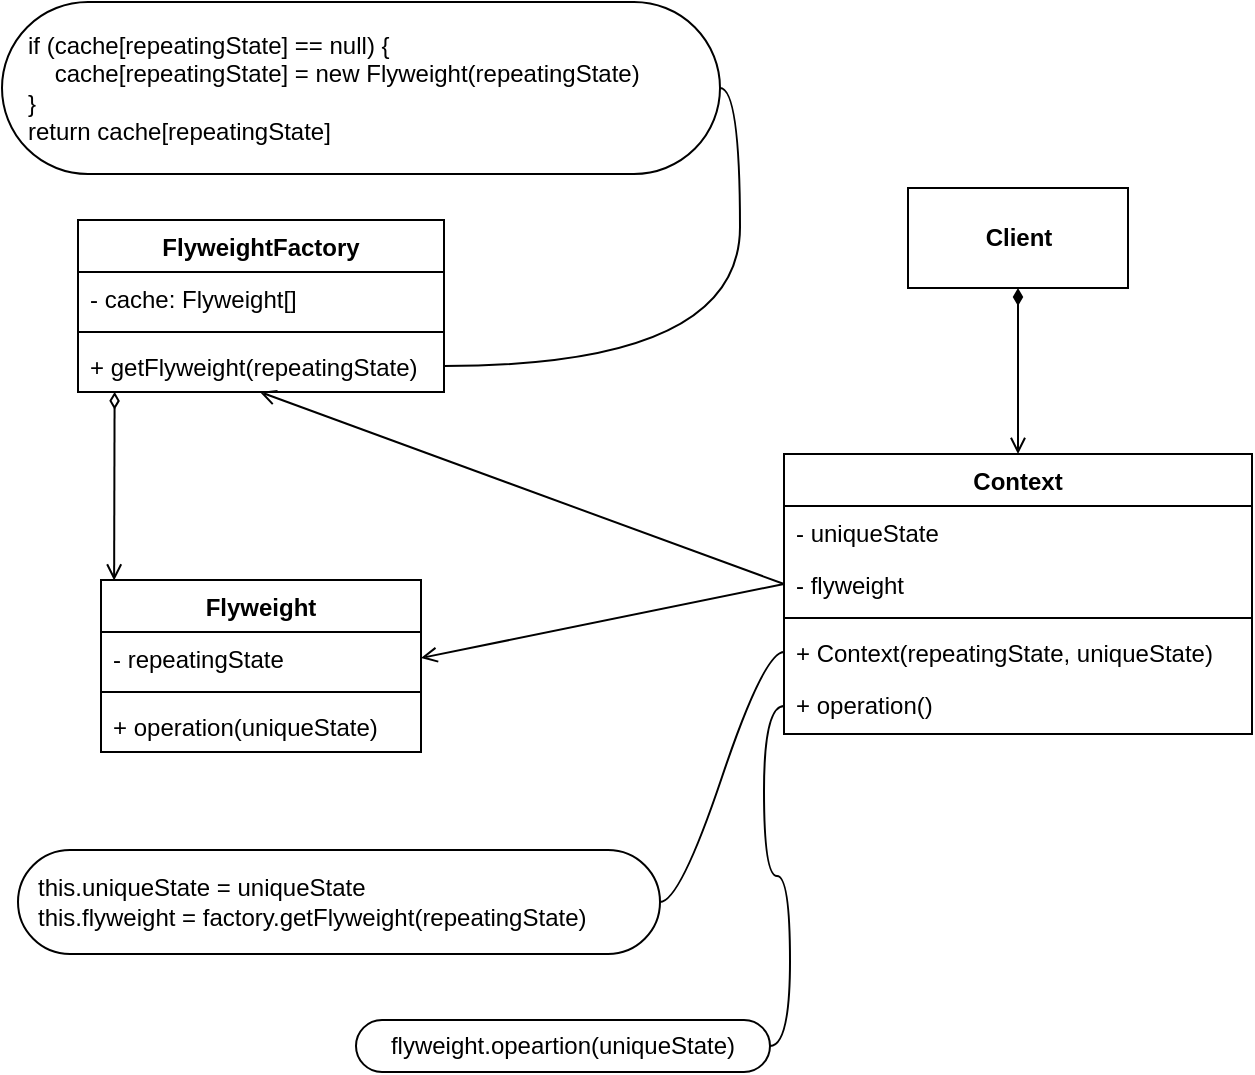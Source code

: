 <mxfile>
    <diagram id="7HFPESVkYezrgBKqw3kk" name="Standard">
        <mxGraphModel dx="997" dy="781" grid="0" gridSize="10" guides="1" tooltips="1" connect="1" arrows="1" fold="1" page="1" pageScale="1" pageWidth="827" pageHeight="1169" math="0" shadow="0">
            <root>
                <mxCell id="0"/>
                <mxCell id="1" parent="0"/>
                <mxCell id="9" style="edgeStyle=none;html=1;exitX=0.5;exitY=1;exitDx=0;exitDy=0;entryX=0.5;entryY=0;entryDx=0;entryDy=0;endArrow=open;endFill=0;startArrow=diamondThin;startFill=1;shadow=0;" parent="1" source="2" target="3" edge="1">
                    <mxGeometry relative="1" as="geometry"/>
                </mxCell>
                <mxCell id="2" value="Client" style="html=1;fontStyle=1" parent="1" vertex="1">
                    <mxGeometry x="554" y="143" width="110" height="50" as="geometry"/>
                </mxCell>
                <mxCell id="3" value="Context" style="swimlane;fontStyle=1;align=center;verticalAlign=top;childLayout=stackLayout;horizontal=1;startSize=26;horizontalStack=0;resizeParent=1;resizeParentMax=0;resizeLast=0;collapsible=1;marginBottom=0;" parent="1" vertex="1">
                    <mxGeometry x="492" y="276" width="234" height="140" as="geometry"/>
                </mxCell>
                <mxCell id="4" value="- uniqueState" style="text;strokeColor=none;fillColor=none;align=left;verticalAlign=top;spacingLeft=4;spacingRight=4;overflow=hidden;rotatable=0;points=[[0,0.5],[1,0.5]];portConstraint=eastwest;" parent="3" vertex="1">
                    <mxGeometry y="26" width="234" height="26" as="geometry"/>
                </mxCell>
                <mxCell id="7" value="- flyweight" style="text;strokeColor=none;fillColor=none;align=left;verticalAlign=top;spacingLeft=4;spacingRight=4;overflow=hidden;rotatable=0;points=[[0,0.5],[1,0.5]];portConstraint=eastwest;" parent="3" vertex="1">
                    <mxGeometry y="52" width="234" height="26" as="geometry"/>
                </mxCell>
                <mxCell id="5" value="" style="line;strokeWidth=1;fillColor=none;align=left;verticalAlign=middle;spacingTop=-1;spacingLeft=3;spacingRight=3;rotatable=0;labelPosition=right;points=[];portConstraint=eastwest;" parent="3" vertex="1">
                    <mxGeometry y="78" width="234" height="8" as="geometry"/>
                </mxCell>
                <mxCell id="8" value="+ Context(repeatingState, uniqueState)" style="text;strokeColor=none;fillColor=none;align=left;verticalAlign=top;spacingLeft=4;spacingRight=4;overflow=hidden;rotatable=0;points=[[0,0.5],[1,0.5]];portConstraint=eastwest;" parent="3" vertex="1">
                    <mxGeometry y="86" width="234" height="26" as="geometry"/>
                </mxCell>
                <mxCell id="6" value="+ operation()" style="text;strokeColor=none;fillColor=none;align=left;verticalAlign=top;spacingLeft=4;spacingRight=4;overflow=hidden;rotatable=0;points=[[0,0.5],[1,0.5]];portConstraint=eastwest;" parent="3" vertex="1">
                    <mxGeometry y="112" width="234" height="28" as="geometry"/>
                </mxCell>
                <mxCell id="10" value="this.uniqueState = uniqueState&lt;br&gt;this.flyweight = factory.getFlyweight(repeatingState)" style="whiteSpace=wrap;html=1;rounded=1;arcSize=50;align=left;verticalAlign=middle;strokeWidth=1;autosize=1;spacing=10;treeFolding=1;treeMoving=1;newEdgeStyle={&quot;edgeStyle&quot;:&quot;entityRelationEdgeStyle&quot;,&quot;startArrow&quot;:&quot;none&quot;,&quot;endArrow&quot;:&quot;none&quot;,&quot;segment&quot;:10,&quot;curved&quot;:1};" parent="1" vertex="1">
                    <mxGeometry x="109" y="474" width="321" height="52" as="geometry"/>
                </mxCell>
                <mxCell id="11" value="" style="edgeStyle=entityRelationEdgeStyle;startArrow=none;endArrow=none;segment=10;curved=1;exitX=0;exitY=0.5;exitDx=0;exitDy=0;" parent="1" source="8" target="10" edge="1">
                    <mxGeometry relative="1" as="geometry">
                        <mxPoint x="389" y="368" as="sourcePoint"/>
                    </mxGeometry>
                </mxCell>
                <mxCell id="12" value="flyweight.opeartion(uniqueState)" style="whiteSpace=wrap;html=1;rounded=1;arcSize=50;align=center;verticalAlign=middle;strokeWidth=1;autosize=1;spacing=4;treeFolding=1;treeMoving=1;newEdgeStyle={&quot;edgeStyle&quot;:&quot;entityRelationEdgeStyle&quot;,&quot;startArrow&quot;:&quot;none&quot;,&quot;endArrow&quot;:&quot;none&quot;,&quot;segment&quot;:10,&quot;curved&quot;:1};" parent="1" vertex="1">
                    <mxGeometry x="278" y="559" width="207" height="26" as="geometry"/>
                </mxCell>
                <mxCell id="13" value="" style="edgeStyle=entityRelationEdgeStyle;startArrow=none;endArrow=none;segment=10;curved=1;exitX=0;exitY=0.5;exitDx=0;exitDy=0;" parent="1" source="6" target="12" edge="1">
                    <mxGeometry relative="1" as="geometry">
                        <mxPoint x="447" y="423.5" as="sourcePoint"/>
                    </mxGeometry>
                </mxCell>
                <mxCell id="14" value="Flyweight" style="swimlane;fontStyle=1;align=center;verticalAlign=top;childLayout=stackLayout;horizontal=1;startSize=26;horizontalStack=0;resizeParent=1;resizeParentMax=0;resizeLast=0;collapsible=1;marginBottom=0;" parent="1" vertex="1">
                    <mxGeometry x="150.5" y="339" width="160" height="86" as="geometry"/>
                </mxCell>
                <mxCell id="15" value="- repeatingState" style="text;strokeColor=none;fillColor=none;align=left;verticalAlign=top;spacingLeft=4;spacingRight=4;overflow=hidden;rotatable=0;points=[[0,0.5],[1,0.5]];portConstraint=eastwest;" parent="14" vertex="1">
                    <mxGeometry y="26" width="160" height="26" as="geometry"/>
                </mxCell>
                <mxCell id="16" value="" style="line;strokeWidth=1;fillColor=none;align=left;verticalAlign=middle;spacingTop=-1;spacingLeft=3;spacingRight=3;rotatable=0;labelPosition=right;points=[];portConstraint=eastwest;" parent="14" vertex="1">
                    <mxGeometry y="52" width="160" height="8" as="geometry"/>
                </mxCell>
                <mxCell id="17" value="+ operation(uniqueState)" style="text;strokeColor=none;fillColor=none;align=left;verticalAlign=top;spacingLeft=4;spacingRight=4;overflow=hidden;rotatable=0;points=[[0,0.5],[1,0.5]];portConstraint=eastwest;" parent="14" vertex="1">
                    <mxGeometry y="60" width="160" height="26" as="geometry"/>
                </mxCell>
                <mxCell id="25" style="edgeStyle=none;html=1;exitX=0.1;exitY=0.998;exitDx=0;exitDy=0;startArrow=diamondThin;startFill=0;endArrow=open;endFill=0;exitPerimeter=0;entryX=0.041;entryY=0.003;entryDx=0;entryDy=0;entryPerimeter=0;" parent="1" source="21" target="14" edge="1">
                    <mxGeometry relative="1" as="geometry">
                        <mxPoint x="157" y="338" as="targetPoint"/>
                    </mxGeometry>
                </mxCell>
                <mxCell id="18" value="FlyweightFactory" style="swimlane;fontStyle=1;align=center;verticalAlign=top;childLayout=stackLayout;horizontal=1;startSize=26;horizontalStack=0;resizeParent=1;resizeParentMax=0;resizeLast=0;collapsible=1;marginBottom=0;" parent="1" vertex="1">
                    <mxGeometry x="139" y="159" width="183" height="86" as="geometry"/>
                </mxCell>
                <mxCell id="19" value="- cache: Flyweight[]" style="text;strokeColor=none;fillColor=none;align=left;verticalAlign=top;spacingLeft=4;spacingRight=4;overflow=hidden;rotatable=0;points=[[0,0.5],[1,0.5]];portConstraint=eastwest;" parent="18" vertex="1">
                    <mxGeometry y="26" width="183" height="26" as="geometry"/>
                </mxCell>
                <mxCell id="20" value="" style="line;strokeWidth=1;fillColor=none;align=left;verticalAlign=middle;spacingTop=-1;spacingLeft=3;spacingRight=3;rotatable=0;labelPosition=right;points=[];portConstraint=eastwest;" parent="18" vertex="1">
                    <mxGeometry y="52" width="183" height="8" as="geometry"/>
                </mxCell>
                <mxCell id="21" value="+ getFlyweight(repeatingState)" style="text;strokeColor=none;fillColor=none;align=left;verticalAlign=top;spacingLeft=4;spacingRight=4;overflow=hidden;rotatable=0;points=[[0,0.5],[1,0.5]];portConstraint=eastwest;" parent="18" vertex="1">
                    <mxGeometry y="60" width="183" height="26" as="geometry"/>
                </mxCell>
                <mxCell id="22" style="edgeStyle=none;html=1;exitX=0;exitY=0.5;exitDx=0;exitDy=0;entryX=1;entryY=0.5;entryDx=0;entryDy=0;startArrow=none;startFill=0;endArrow=open;endFill=0;" parent="1" source="7" target="15" edge="1">
                    <mxGeometry relative="1" as="geometry"/>
                </mxCell>
                <mxCell id="24" style="edgeStyle=none;html=1;exitX=0;exitY=0.5;exitDx=0;exitDy=0;entryX=0.497;entryY=1;entryDx=0;entryDy=0;startArrow=none;startFill=0;endArrow=open;endFill=0;entryPerimeter=0;" parent="1" source="7" target="21" edge="1">
                    <mxGeometry relative="1" as="geometry"/>
                </mxCell>
                <mxCell id="28" value="if (cache[repeatingState] == null) {&lt;br&gt;&amp;nbsp; &amp;nbsp; cache[repeatingState] = new Flyweight(repeatingState)&lt;br&gt;&lt;div&gt;&lt;span&gt;}&lt;/span&gt;&lt;/div&gt;&lt;div&gt;&lt;span&gt;return cache[repeatingState]&lt;/span&gt;&lt;/div&gt;" style="whiteSpace=wrap;html=1;rounded=1;arcSize=50;align=left;verticalAlign=middle;strokeWidth=1;autosize=1;spacing=13;treeFolding=1;treeMoving=1;newEdgeStyle={&quot;edgeStyle&quot;:&quot;entityRelationEdgeStyle&quot;,&quot;startArrow&quot;:&quot;none&quot;,&quot;endArrow&quot;:&quot;none&quot;,&quot;segment&quot;:10,&quot;curved&quot;:1};" parent="1" vertex="1">
                    <mxGeometry x="101" y="50" width="359" height="86" as="geometry"/>
                </mxCell>
                <mxCell id="29" value="" style="edgeStyle=entityRelationEdgeStyle;startArrow=none;endArrow=none;segment=10;curved=1;exitX=1;exitY=0.5;exitDx=0;exitDy=0;" parent="1" source="21" target="28" edge="1">
                    <mxGeometry relative="1" as="geometry">
                        <mxPoint x="221" y="311" as="sourcePoint"/>
                    </mxGeometry>
                </mxCell>
            </root>
        </mxGraphModel>
    </diagram>
    <diagram id="8AAgnyuRJPMQVKagVxvv" name="Practice">
        <mxGraphModel dx="1534" dy="1202" grid="0" gridSize="10" guides="1" tooltips="1" connect="1" arrows="1" fold="1" page="1" pageScale="1" pageWidth="827" pageHeight="1169" math="0" shadow="0">
            <root>
                <mxCell id="CGQomfwy2DW3Q7dFi8mf-0"/>
                <mxCell id="CGQomfwy2DW3Q7dFi8mf-1" parent="CGQomfwy2DW3Q7dFi8mf-0"/>
                <mxCell id="sYBcPcp0o3jZkPqAsM3a-19" style="edgeStyle=orthogonalEdgeStyle;rounded=0;html=1;exitX=0.5;exitY=0;exitDx=0;exitDy=0;entryX=0.502;entryY=0.997;entryDx=0;entryDy=0;entryPerimeter=0;dashed=1;startArrow=none;startFill=0;endArrow=block;endFill=0;" parent="CGQomfwy2DW3Q7dFi8mf-1" source="UTMcSgda2JSFWTTKeTwM-0" target="sYBcPcp0o3jZkPqAsM3a-17" edge="1">
                    <mxGeometry relative="1" as="geometry"/>
                </mxCell>
                <mxCell id="sYBcPcp0o3jZkPqAsM3a-35" value="" style="edgeStyle=orthogonalEdgeStyle;rounded=0;html=1;startArrow=none;startFill=0;endArrow=open;endFill=0;entryX=0.5;entryY=0;entryDx=0;entryDy=0;" parent="CGQomfwy2DW3Q7dFi8mf-1" source="UTMcSgda2JSFWTTKeTwM-0" target="sYBcPcp0o3jZkPqAsM3a-0" edge="1">
                    <mxGeometry relative="1" as="geometry"/>
                </mxCell>
                <mxCell id="UTMcSgda2JSFWTTKeTwM-0" value="CounterTerrorist" style="swimlane;fontStyle=1;align=center;verticalAlign=top;childLayout=stackLayout;horizontal=1;startSize=26;horizontalStack=0;resizeParent=1;resizeParentMax=0;resizeLast=0;collapsible=1;marginBottom=0;" parent="CGQomfwy2DW3Q7dFi8mf-1" vertex="1">
                    <mxGeometry x="516" y="377.5" width="160" height="255" as="geometry"/>
                </mxCell>
                <mxCell id="UTMcSgda2JSFWTTKeTwM-6" value="- weapon: string" style="text;strokeColor=none;fillColor=none;align=left;verticalAlign=top;spacingLeft=4;spacingRight=4;overflow=hidden;rotatable=0;points=[[0,0.5],[1,0.5]];portConstraint=eastwest;" parent="UTMcSgda2JSFWTTKeTwM-0" vertex="1">
                    <mxGeometry y="26" width="160" height="26" as="geometry"/>
                </mxCell>
                <mxCell id="UTMcSgda2JSFWTTKeTwM-4" value="- healthPoint: number" style="text;strokeColor=none;fillColor=none;align=left;verticalAlign=top;spacingLeft=4;spacingRight=4;overflow=hidden;rotatable=0;points=[[0,0.5],[1,0.5]];portConstraint=eastwest;" parent="UTMcSgda2JSFWTTKeTwM-0" vertex="1">
                    <mxGeometry y="52" width="160" height="26" as="geometry"/>
                </mxCell>
                <mxCell id="sYBcPcp0o3jZkPqAsM3a-7" value="- flyweight: PlayerFlyweight" style="text;strokeColor=none;fillColor=none;align=left;verticalAlign=top;spacingLeft=4;spacingRight=4;overflow=hidden;rotatable=0;points=[[0,0.5],[1,0.5]];portConstraint=eastwest;" parent="UTMcSgda2JSFWTTKeTwM-0" vertex="1">
                    <mxGeometry y="78" width="160" height="26" as="geometry"/>
                </mxCell>
                <mxCell id="UTMcSgda2JSFWTTKeTwM-2" value="" style="line;strokeWidth=1;fillColor=none;align=left;verticalAlign=middle;spacingTop=-1;spacingLeft=3;spacingRight=3;rotatable=0;labelPosition=right;points=[];portConstraint=eastwest;" parent="UTMcSgda2JSFWTTKeTwM-0" vertex="1">
                    <mxGeometry y="104" width="160" height="8" as="geometry"/>
                </mxCell>
                <mxCell id="sYBcPcp0o3jZkPqAsM3a-21" value="+ CounterTerrorist(&#10;    w: string, &#10;    hp: number, &#10;    pf: PlayerFlyweight)" style="text;strokeColor=none;fillColor=none;align=left;verticalAlign=top;spacingLeft=4;spacingRight=4;overflow=hidden;rotatable=0;points=[[0,0.5],[1,0.5]];portConstraint=eastwest;" parent="UTMcSgda2JSFWTTKeTwM-0" vertex="1">
                    <mxGeometry y="112" width="160" height="65" as="geometry"/>
                </mxCell>
                <mxCell id="UTMcSgda2JSFWTTKeTwM-3" value="+ assignWeapon(wp: string)" style="text;strokeColor=none;fillColor=none;align=left;verticalAlign=top;spacingLeft=4;spacingRight=4;overflow=hidden;rotatable=0;points=[[0,0.5],[1,0.5]];portConstraint=eastwest;" parent="UTMcSgda2JSFWTTKeTwM-0" vertex="1">
                    <mxGeometry y="177" width="160" height="26" as="geometry"/>
                </mxCell>
                <mxCell id="sYBcPcp0o3jZkPqAsM3a-5" value="+ setHP(hp: number)" style="text;strokeColor=none;fillColor=none;align=left;verticalAlign=top;spacingLeft=4;spacingRight=4;overflow=hidden;rotatable=0;points=[[0,0.5],[1,0.5]];portConstraint=eastwest;" parent="UTMcSgda2JSFWTTKeTwM-0" vertex="1">
                    <mxGeometry y="203" width="160" height="26" as="geometry"/>
                </mxCell>
                <mxCell id="sYBcPcp0o3jZkPqAsM3a-6" value="+ displayMission()" style="text;strokeColor=none;fillColor=none;align=left;verticalAlign=top;spacingLeft=4;spacingRight=4;overflow=hidden;rotatable=0;points=[[0,0.5],[1,0.5]];portConstraint=eastwest;" parent="UTMcSgda2JSFWTTKeTwM-0" vertex="1">
                    <mxGeometry y="229" width="160" height="26" as="geometry"/>
                </mxCell>
                <mxCell id="sYBcPcp0o3jZkPqAsM3a-0" value="PlayerFlyweight" style="swimlane;fontStyle=1;align=center;verticalAlign=top;childLayout=stackLayout;horizontal=1;startSize=26;horizontalStack=0;resizeParent=1;resizeParentMax=0;resizeLast=0;collapsible=1;marginBottom=0;" parent="CGQomfwy2DW3Q7dFi8mf-1" vertex="1">
                    <mxGeometry x="374" y="692" width="263" height="164" as="geometry"/>
                </mxCell>
                <mxCell id="UTMcSgda2JSFWTTKeTwM-8" value="- task: string" style="text;strokeColor=none;fillColor=none;align=left;verticalAlign=top;spacingLeft=4;spacingRight=4;overflow=hidden;rotatable=0;points=[[0,0.5],[1,0.5]];portConstraint=eastwest;" parent="sYBcPcp0o3jZkPqAsM3a-0" vertex="1">
                    <mxGeometry y="26" width="263" height="26" as="geometry"/>
                </mxCell>
                <mxCell id="UTMcSgda2JSFWTTKeTwM-9" value="- texture: string" style="text;strokeColor=none;fillColor=none;align=left;verticalAlign=top;spacingLeft=4;spacingRight=4;overflow=hidden;rotatable=0;points=[[0,0.5],[1,0.5]];portConstraint=eastwest;" parent="sYBcPcp0o3jZkPqAsM3a-0" vertex="1">
                    <mxGeometry y="52" width="263" height="26" as="geometry"/>
                </mxCell>
                <mxCell id="sYBcPcp0o3jZkPqAsM3a-2" value="" style="line;strokeWidth=1;fillColor=none;align=left;verticalAlign=middle;spacingTop=-1;spacingLeft=3;spacingRight=3;rotatable=0;labelPosition=right;points=[];portConstraint=eastwest;" parent="sYBcPcp0o3jZkPqAsM3a-0" vertex="1">
                    <mxGeometry y="78" width="263" height="8" as="geometry"/>
                </mxCell>
                <mxCell id="sYBcPcp0o3jZkPqAsM3a-3" value="+ PlayerFlyweight(task: string, texture: string)" style="text;strokeColor=none;fillColor=none;align=left;verticalAlign=top;spacingLeft=4;spacingRight=4;overflow=hidden;rotatable=0;points=[[0,0.5],[1,0.5]];portConstraint=eastwest;" parent="sYBcPcp0o3jZkPqAsM3a-0" vertex="1">
                    <mxGeometry y="86" width="263" height="26" as="geometry"/>
                </mxCell>
                <mxCell id="sYBcPcp0o3jZkPqAsM3a-37" value="+ getTexture(): string" style="text;strokeColor=none;fillColor=none;align=left;verticalAlign=top;spacingLeft=4;spacingRight=4;overflow=hidden;rotatable=0;points=[[0,0.5],[1,0.5]];portConstraint=eastwest;" parent="sYBcPcp0o3jZkPqAsM3a-0" vertex="1">
                    <mxGeometry y="112" width="263" height="26" as="geometry"/>
                </mxCell>
                <mxCell id="sYBcPcp0o3jZkPqAsM3a-36" value="+ getTask(): string" style="text;strokeColor=none;fillColor=none;align=left;verticalAlign=top;spacingLeft=4;spacingRight=4;overflow=hidden;rotatable=0;points=[[0,0.5],[1,0.5]];portConstraint=eastwest;" parent="sYBcPcp0o3jZkPqAsM3a-0" vertex="1">
                    <mxGeometry y="138" width="263" height="26" as="geometry"/>
                </mxCell>
                <mxCell id="sYBcPcp0o3jZkPqAsM3a-14" value="«interface»&#10;Player" style="swimlane;fontStyle=1;align=center;verticalAlign=top;childLayout=stackLayout;horizontal=1;startSize=39;horizontalStack=0;resizeParent=1;resizeParentMax=0;resizeLast=0;collapsible=1;marginBottom=0;" parent="CGQomfwy2DW3Q7dFi8mf-1" vertex="1">
                    <mxGeometry x="423" y="165" width="160" height="117" as="geometry"/>
                </mxCell>
                <mxCell id="sYBcPcp0o3jZkPqAsM3a-38" value="+ assignWeapon(wp: string)" style="text;strokeColor=none;fillColor=none;align=left;verticalAlign=top;spacingLeft=4;spacingRight=4;overflow=hidden;rotatable=0;points=[[0,0.5],[1,0.5]];portConstraint=eastwest;" parent="sYBcPcp0o3jZkPqAsM3a-14" vertex="1">
                    <mxGeometry y="39" width="160" height="26" as="geometry"/>
                </mxCell>
                <mxCell id="sYBcPcp0o3jZkPqAsM3a-39" value="+ setHP(hp: number)" style="text;strokeColor=none;fillColor=none;align=left;verticalAlign=top;spacingLeft=4;spacingRight=4;overflow=hidden;rotatable=0;points=[[0,0.5],[1,0.5]];portConstraint=eastwest;" parent="sYBcPcp0o3jZkPqAsM3a-14" vertex="1">
                    <mxGeometry y="65" width="160" height="26" as="geometry"/>
                </mxCell>
                <mxCell id="sYBcPcp0o3jZkPqAsM3a-17" value="+ displayMission()" style="text;strokeColor=none;fillColor=none;align=left;verticalAlign=top;spacingLeft=4;spacingRight=4;overflow=hidden;rotatable=0;points=[[0,0.5],[1,0.5]];portConstraint=eastwest;" parent="sYBcPcp0o3jZkPqAsM3a-14" vertex="1">
                    <mxGeometry y="91" width="160" height="26" as="geometry"/>
                </mxCell>
                <mxCell id="sYBcPcp0o3jZkPqAsM3a-33" style="edgeStyle=orthogonalEdgeStyle;rounded=0;html=1;exitX=0.5;exitY=0;exitDx=0;exitDy=0;entryX=0.5;entryY=1;entryDx=0;entryDy=0;dashed=1;startArrow=none;startFill=0;endArrow=block;endFill=0;" parent="CGQomfwy2DW3Q7dFi8mf-1" source="sYBcPcp0o3jZkPqAsM3a-23" target="sYBcPcp0o3jZkPqAsM3a-14" edge="1">
                    <mxGeometry relative="1" as="geometry"/>
                </mxCell>
                <mxCell id="sYBcPcp0o3jZkPqAsM3a-34" value="" style="edgeStyle=orthogonalEdgeStyle;rounded=0;html=1;startArrow=none;startFill=0;endArrow=open;endFill=0;entryX=0.5;entryY=0;entryDx=0;entryDy=0;" parent="CGQomfwy2DW3Q7dFi8mf-1" source="sYBcPcp0o3jZkPqAsM3a-23" target="sYBcPcp0o3jZkPqAsM3a-0" edge="1">
                    <mxGeometry relative="1" as="geometry"/>
                </mxCell>
                <mxCell id="sYBcPcp0o3jZkPqAsM3a-23" value="Terrorist" style="swimlane;fontStyle=1;align=center;verticalAlign=top;childLayout=stackLayout;horizontal=1;startSize=26;horizontalStack=0;resizeParent=1;resizeParentMax=0;resizeLast=0;collapsible=1;marginBottom=0;" parent="CGQomfwy2DW3Q7dFi8mf-1" vertex="1">
                    <mxGeometry x="333" y="377.5" width="160" height="255" as="geometry"/>
                </mxCell>
                <mxCell id="sYBcPcp0o3jZkPqAsM3a-24" value="- weapon: string" style="text;strokeColor=none;fillColor=none;align=left;verticalAlign=top;spacingLeft=4;spacingRight=4;overflow=hidden;rotatable=0;points=[[0,0.5],[1,0.5]];portConstraint=eastwest;" parent="sYBcPcp0o3jZkPqAsM3a-23" vertex="1">
                    <mxGeometry y="26" width="160" height="26" as="geometry"/>
                </mxCell>
                <mxCell id="sYBcPcp0o3jZkPqAsM3a-25" value="- healthPoint: number" style="text;strokeColor=none;fillColor=none;align=left;verticalAlign=top;spacingLeft=4;spacingRight=4;overflow=hidden;rotatable=0;points=[[0,0.5],[1,0.5]];portConstraint=eastwest;" parent="sYBcPcp0o3jZkPqAsM3a-23" vertex="1">
                    <mxGeometry y="52" width="160" height="26" as="geometry"/>
                </mxCell>
                <mxCell id="sYBcPcp0o3jZkPqAsM3a-26" value="- flyweight: PlayerFlyweight" style="text;strokeColor=none;fillColor=none;align=left;verticalAlign=top;spacingLeft=4;spacingRight=4;overflow=hidden;rotatable=0;points=[[0,0.5],[1,0.5]];portConstraint=eastwest;" parent="sYBcPcp0o3jZkPqAsM3a-23" vertex="1">
                    <mxGeometry y="78" width="160" height="26" as="geometry"/>
                </mxCell>
                <mxCell id="sYBcPcp0o3jZkPqAsM3a-27" value="" style="line;strokeWidth=1;fillColor=none;align=left;verticalAlign=middle;spacingTop=-1;spacingLeft=3;spacingRight=3;rotatable=0;labelPosition=right;points=[];portConstraint=eastwest;" parent="sYBcPcp0o3jZkPqAsM3a-23" vertex="1">
                    <mxGeometry y="104" width="160" height="8" as="geometry"/>
                </mxCell>
                <mxCell id="sYBcPcp0o3jZkPqAsM3a-28" value="+ Terrorist(&#10;    w: string, &#10;    hp: number, &#10;    pf: PlayerFlyweight)" style="text;strokeColor=none;fillColor=none;align=left;verticalAlign=top;spacingLeft=4;spacingRight=4;overflow=hidden;rotatable=0;points=[[0,0.5],[1,0.5]];portConstraint=eastwest;" parent="sYBcPcp0o3jZkPqAsM3a-23" vertex="1">
                    <mxGeometry y="112" width="160" height="65" as="geometry"/>
                </mxCell>
                <mxCell id="sYBcPcp0o3jZkPqAsM3a-29" value="+ assignWeapon(wp: string)" style="text;strokeColor=none;fillColor=none;align=left;verticalAlign=top;spacingLeft=4;spacingRight=4;overflow=hidden;rotatable=0;points=[[0,0.5],[1,0.5]];portConstraint=eastwest;" parent="sYBcPcp0o3jZkPqAsM3a-23" vertex="1">
                    <mxGeometry y="177" width="160" height="26" as="geometry"/>
                </mxCell>
                <mxCell id="sYBcPcp0o3jZkPqAsM3a-30" value="+ setHP(hp: number)" style="text;strokeColor=none;fillColor=none;align=left;verticalAlign=top;spacingLeft=4;spacingRight=4;overflow=hidden;rotatable=0;points=[[0,0.5],[1,0.5]];portConstraint=eastwest;" parent="sYBcPcp0o3jZkPqAsM3a-23" vertex="1">
                    <mxGeometry y="203" width="160" height="26" as="geometry"/>
                </mxCell>
                <mxCell id="sYBcPcp0o3jZkPqAsM3a-31" value="+ displayMission()" style="text;strokeColor=none;fillColor=none;align=left;verticalAlign=top;spacingLeft=4;spacingRight=4;overflow=hidden;rotatable=0;points=[[0,0.5],[1,0.5]];portConstraint=eastwest;" parent="sYBcPcp0o3jZkPqAsM3a-23" vertex="1">
                    <mxGeometry y="229" width="160" height="26" as="geometry"/>
                </mxCell>
                <mxCell id="zyQ69oKifyxfp_lYgpQ5-0" value="PlayerFactory" style="swimlane;fontStyle=1;align=center;verticalAlign=top;childLayout=stackLayout;horizontal=1;startSize=26;horizontalStack=0;resizeParent=1;resizeParentMax=0;resizeLast=0;collapsible=1;marginBottom=0;" parent="CGQomfwy2DW3Q7dFi8mf-1" vertex="1">
                    <mxGeometry x="24" y="658" width="219" height="299" as="geometry"/>
                </mxCell>
                <mxCell id="zyQ69oKifyxfp_lYgpQ5-1" value="- playerFlyweights: PlayerFlyweight[]" style="text;strokeColor=none;fillColor=none;align=left;verticalAlign=top;spacingLeft=4;spacingRight=4;overflow=hidden;rotatable=0;points=[[0,0.5],[1,0.5]];portConstraint=eastwest;fontStyle=4" parent="zyQ69oKifyxfp_lYgpQ5-0" vertex="1">
                    <mxGeometry y="26" width="219" height="26" as="geometry"/>
                </mxCell>
                <mxCell id="zyQ69oKifyxfp_lYgpQ5-2" value="" style="line;strokeWidth=1;fillColor=none;align=left;verticalAlign=middle;spacingTop=-1;spacingLeft=3;spacingRight=3;rotatable=0;labelPosition=right;points=[];portConstraint=eastwest;" parent="zyQ69oKifyxfp_lYgpQ5-0" vertex="1">
                    <mxGeometry y="52" width="219" height="8" as="geometry"/>
                </mxCell>
                <mxCell id="zyQ69oKifyxfp_lYgpQ5-3" value="+ createTerrorist(&#10;    wp: string, &#10;    hp: number, &#10;    tk: string, &#10;    tx: string): Terrorist" style="text;strokeColor=none;fillColor=none;align=left;verticalAlign=top;spacingLeft=4;spacingRight=4;overflow=hidden;rotatable=0;points=[[0,0.5],[1,0.5]];portConstraint=eastwest;fontStyle=4" parent="zyQ69oKifyxfp_lYgpQ5-0" vertex="1">
                    <mxGeometry y="60" width="219" height="80" as="geometry"/>
                </mxCell>
                <mxCell id="zyQ69oKifyxfp_lYgpQ5-5" value="+ createCounterTerrorist(&#10;    wp: string, &#10;    hp: number, &#10;    tk: string, &#10;    tx: string): CounterTerrorist" style="text;strokeColor=none;fillColor=none;align=left;verticalAlign=top;spacingLeft=4;spacingRight=4;overflow=hidden;rotatable=0;points=[[0,0.5],[1,0.5]];portConstraint=eastwest;fontStyle=4" parent="zyQ69oKifyxfp_lYgpQ5-0" vertex="1">
                    <mxGeometry y="140" width="219" height="80" as="geometry"/>
                </mxCell>
                <mxCell id="QKQOGlFMT9YoIIsgIc4G-0" value="+ clearAllFlyweights(): void" style="text;strokeColor=none;fillColor=none;align=left;verticalAlign=top;spacingLeft=4;spacingRight=4;overflow=hidden;rotatable=0;points=[[0,0.5],[1,0.5]];portConstraint=eastwest;fontStyle=4" parent="zyQ69oKifyxfp_lYgpQ5-0" vertex="1">
                    <mxGeometry y="220" width="219" height="25" as="geometry"/>
                </mxCell>
                <mxCell id="zyQ69oKifyxfp_lYgpQ5-13" value="- findFlyweight(&#10;    task: string, &#10;    texture: string): PlayerFlyweight" style="text;strokeColor=none;fillColor=none;align=left;verticalAlign=top;spacingLeft=4;spacingRight=4;overflow=hidden;rotatable=0;points=[[0,0.5],[1,0.5]];portConstraint=eastwest;fontStyle=4" parent="zyQ69oKifyxfp_lYgpQ5-0" vertex="1">
                    <mxGeometry y="245" width="219" height="54" as="geometry"/>
                </mxCell>
                <mxCell id="zyQ69oKifyxfp_lYgpQ5-12" style="edgeStyle=none;html=1;exitX=1;exitY=0.5;exitDx=0;exitDy=0;entryX=0;entryY=0.5;entryDx=0;entryDy=0;startArrow=diamondThin;startFill=0;" parent="CGQomfwy2DW3Q7dFi8mf-1" source="zyQ69oKifyxfp_lYgpQ5-3" target="UTMcSgda2JSFWTTKeTwM-9" edge="1">
                    <mxGeometry relative="1" as="geometry"/>
                </mxCell>
                <mxCell id="zyQ69oKifyxfp_lYgpQ5-15" style="edgeStyle=none;html=1;exitX=0.5;exitY=1;exitDx=0;exitDy=0;entryX=0.5;entryY=0;entryDx=0;entryDy=0;startArrow=none;startFill=0;endArrow=open;endFill=0;" parent="CGQomfwy2DW3Q7dFi8mf-1" source="zyQ69oKifyxfp_lYgpQ5-14" target="zyQ69oKifyxfp_lYgpQ5-0" edge="1">
                    <mxGeometry relative="1" as="geometry"/>
                </mxCell>
                <mxCell id="zyQ69oKifyxfp_lYgpQ5-16" style="edgeStyle=none;html=1;exitX=1;exitY=0.5;exitDx=0;exitDy=0;entryX=-0.003;entryY=0.346;entryDx=0;entryDy=0;entryPerimeter=0;startArrow=none;startFill=0;endArrow=open;endFill=0;" parent="CGQomfwy2DW3Q7dFi8mf-1" source="zyQ69oKifyxfp_lYgpQ5-14" target="sYBcPcp0o3jZkPqAsM3a-39" edge="1">
                    <mxGeometry relative="1" as="geometry"/>
                </mxCell>
                <mxCell id="zyQ69oKifyxfp_lYgpQ5-14" value="Client" style="html=1;fontStyle=1" parent="CGQomfwy2DW3Q7dFi8mf-1" vertex="1">
                    <mxGeometry x="78.5" y="214" width="110" height="50" as="geometry"/>
                </mxCell>
                <mxCell id="0QG2uZMQfBPOM4yuiRJw-0" value="Intrinsic attrs" style="whiteSpace=wrap;html=1;rounded=1;arcSize=50;align=center;verticalAlign=middle;strokeWidth=1;autosize=1;spacing=4;treeFolding=1;treeMoving=1;newEdgeStyle={&quot;edgeStyle&quot;:&quot;entityRelationEdgeStyle&quot;,&quot;startArrow&quot;:&quot;none&quot;,&quot;endArrow&quot;:&quot;none&quot;,&quot;segment&quot;:10,&quot;curved&quot;:1};" vertex="1" parent="CGQomfwy2DW3Q7dFi8mf-1">
                    <mxGeometry x="659" y="662" width="103" height="26" as="geometry"/>
                </mxCell>
                <mxCell id="0QG2uZMQfBPOM4yuiRJw-1" value="" style="edgeStyle=entityRelationEdgeStyle;startArrow=none;endArrow=none;segment=10;curved=1;exitX=1.004;exitY=0.077;exitDx=0;exitDy=0;exitPerimeter=0;" edge="1" target="0QG2uZMQfBPOM4yuiRJw-0" parent="CGQomfwy2DW3Q7dFi8mf-1" source="UTMcSgda2JSFWTTKeTwM-9">
                    <mxGeometry relative="1" as="geometry">
                        <mxPoint x="465" y="943" as="sourcePoint"/>
                    </mxGeometry>
                </mxCell>
                <mxCell id="0QG2uZMQfBPOM4yuiRJw-3" value="Extrinsic attrs" style="whiteSpace=wrap;html=1;rounded=1;arcSize=50;align=center;verticalAlign=middle;strokeWidth=1;autosize=1;spacing=4;treeFolding=1;treeMoving=1;newEdgeStyle={&quot;edgeStyle&quot;:&quot;entityRelationEdgeStyle&quot;,&quot;startArrow&quot;:&quot;none&quot;,&quot;endArrow&quot;:&quot;none&quot;,&quot;segment&quot;:10,&quot;curved&quot;:1};" vertex="1" parent="CGQomfwy2DW3Q7dFi8mf-1">
                    <mxGeometry x="697" y="340" width="107" height="26" as="geometry"/>
                </mxCell>
                <mxCell id="0QG2uZMQfBPOM4yuiRJw-4" value="" style="edgeStyle=entityRelationEdgeStyle;startArrow=none;endArrow=none;segment=10;curved=1;exitX=1;exitY=0.5;exitDx=0;exitDy=0;" edge="1" target="0QG2uZMQfBPOM4yuiRJw-3" parent="CGQomfwy2DW3Q7dFi8mf-1" source="UTMcSgda2JSFWTTKeTwM-6">
                    <mxGeometry relative="1" as="geometry">
                        <mxPoint x="678" y="432" as="sourcePoint"/>
                    </mxGeometry>
                </mxCell>
            </root>
        </mxGraphModel>
    </diagram>
</mxfile>